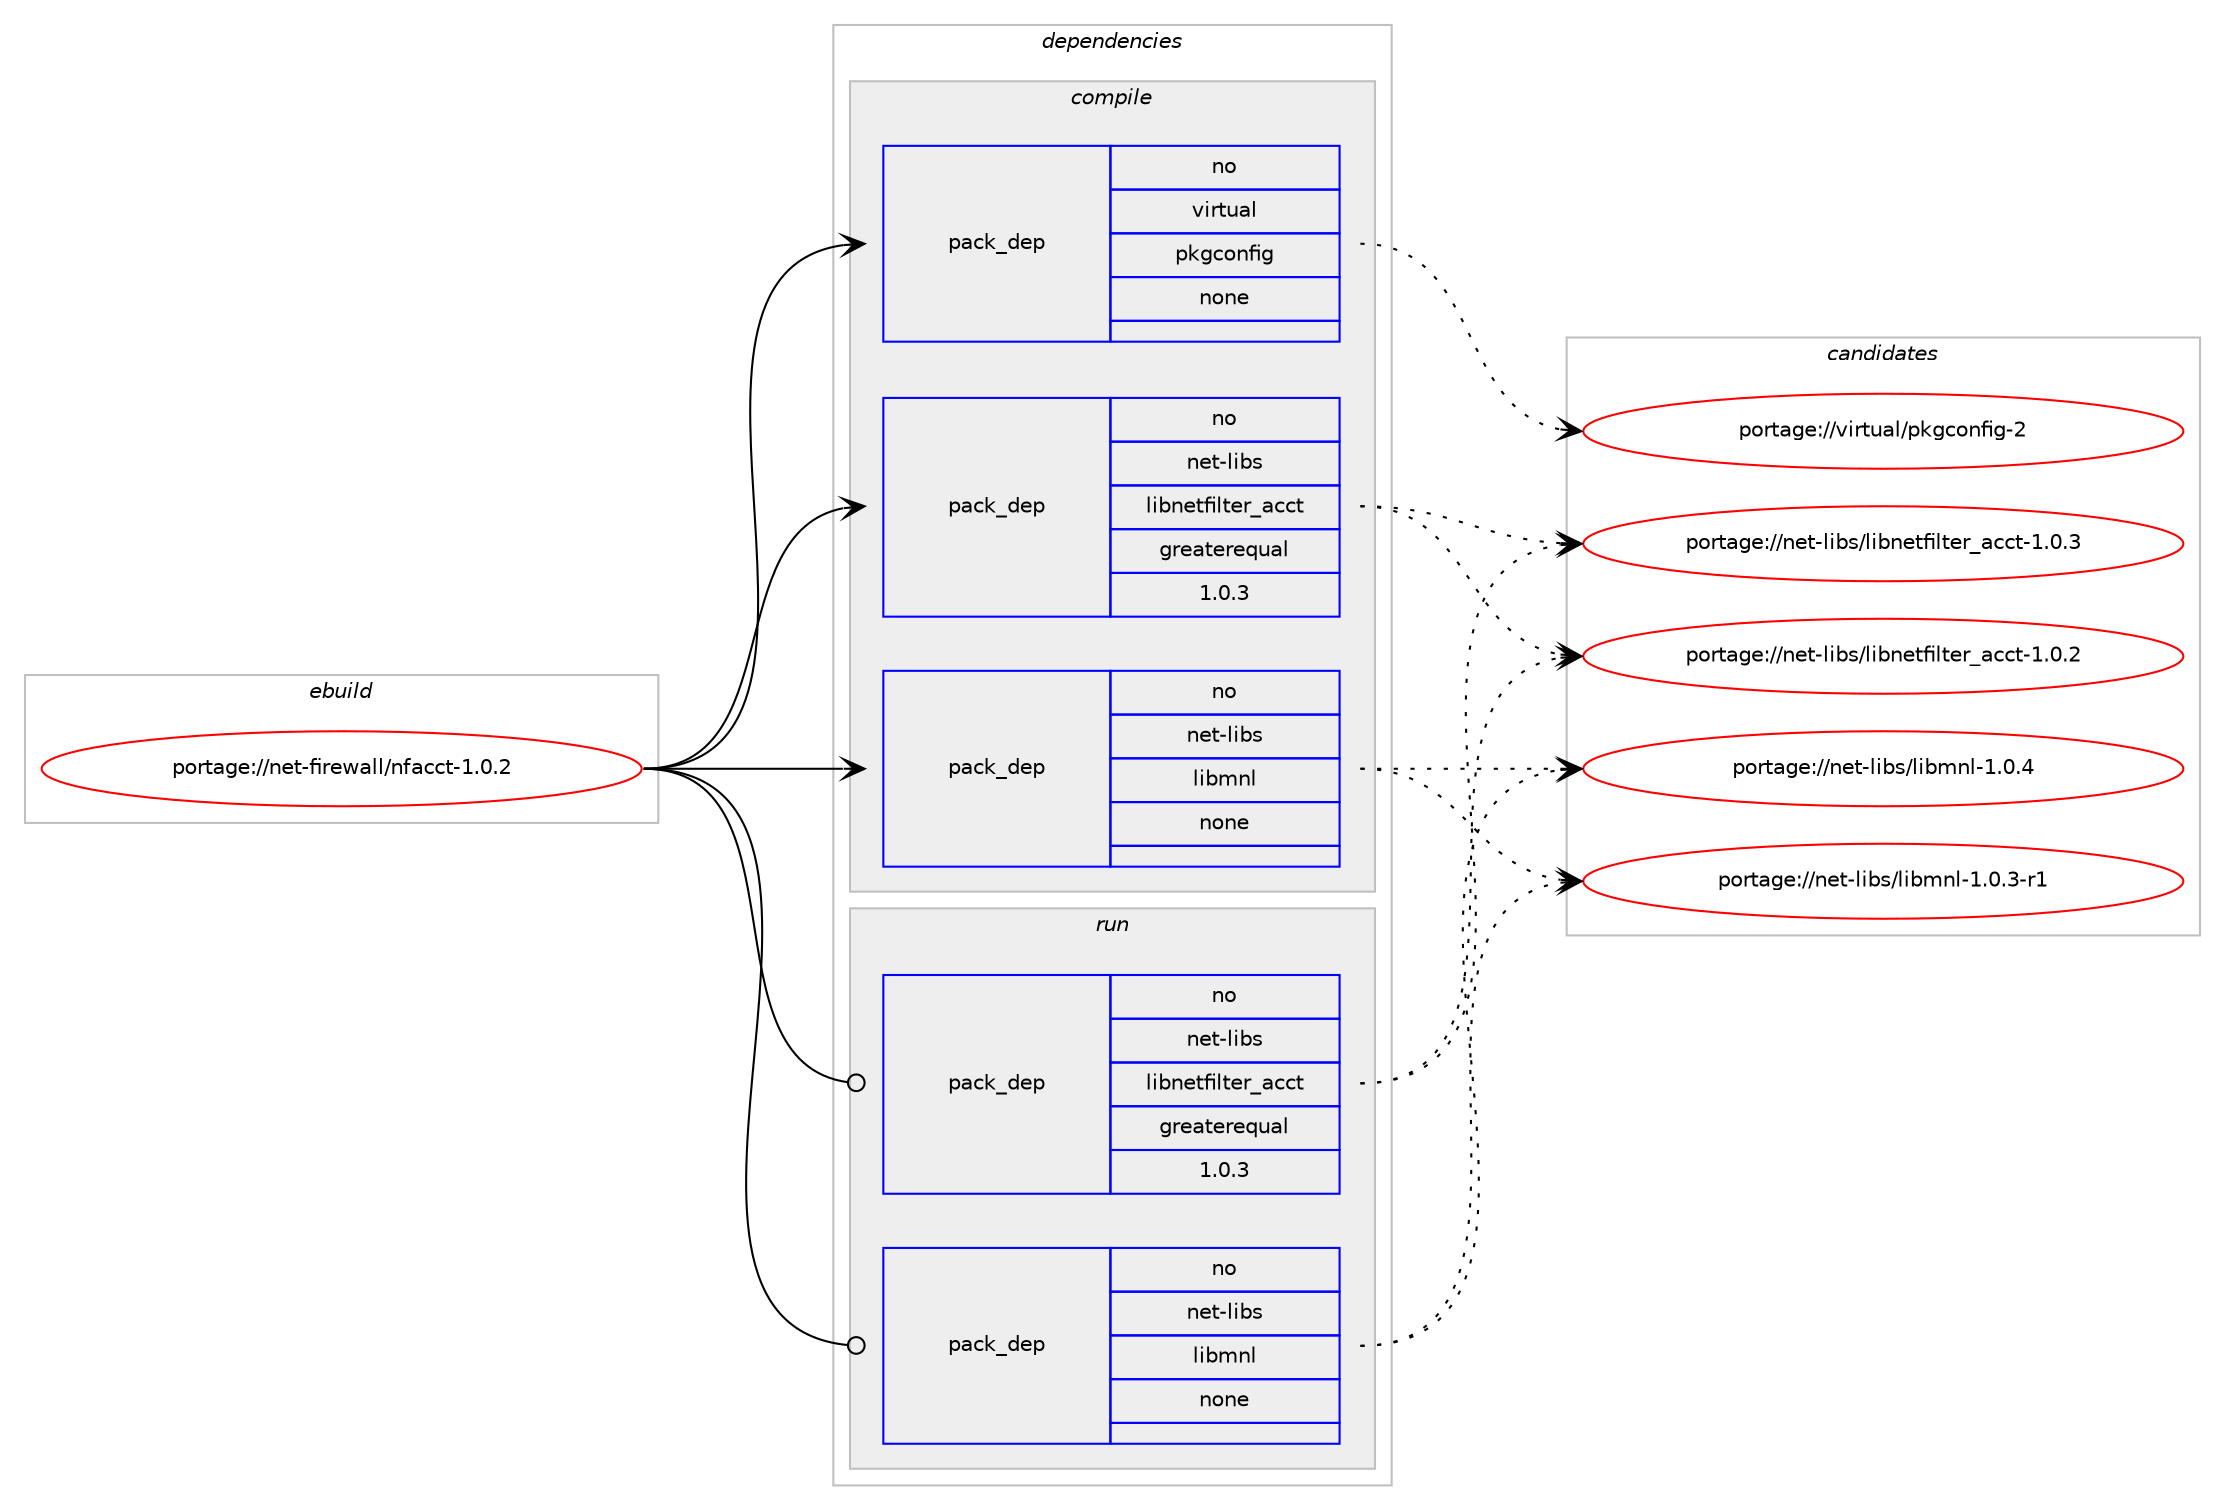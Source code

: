 digraph prolog {

# *************
# Graph options
# *************

newrank=true;
concentrate=true;
compound=true;
graph [rankdir=LR,fontname=Helvetica,fontsize=10,ranksep=1.5];#, ranksep=2.5, nodesep=0.2];
edge  [arrowhead=vee];
node  [fontname=Helvetica,fontsize=10];

# **********
# The ebuild
# **********

subgraph cluster_leftcol {
color=gray;
rank=same;
label=<<i>ebuild</i>>;
id [label="portage://net-firewall/nfacct-1.0.2", color=red, width=4, href="../net-firewall/nfacct-1.0.2.svg"];
}

# ****************
# The dependencies
# ****************

subgraph cluster_midcol {
color=gray;
label=<<i>dependencies</i>>;
subgraph cluster_compile {
fillcolor="#eeeeee";
style=filled;
label=<<i>compile</i>>;
subgraph pack4944 {
dependency6412 [label=<<TABLE BORDER="0" CELLBORDER="1" CELLSPACING="0" CELLPADDING="4" WIDTH="220"><TR><TD ROWSPAN="6" CELLPADDING="30">pack_dep</TD></TR><TR><TD WIDTH="110">no</TD></TR><TR><TD>net-libs</TD></TR><TR><TD>libmnl</TD></TR><TR><TD>none</TD></TR><TR><TD></TD></TR></TABLE>>, shape=none, color=blue];
}
id:e -> dependency6412:w [weight=20,style="solid",arrowhead="vee"];
subgraph pack4945 {
dependency6413 [label=<<TABLE BORDER="0" CELLBORDER="1" CELLSPACING="0" CELLPADDING="4" WIDTH="220"><TR><TD ROWSPAN="6" CELLPADDING="30">pack_dep</TD></TR><TR><TD WIDTH="110">no</TD></TR><TR><TD>net-libs</TD></TR><TR><TD>libnetfilter_acct</TD></TR><TR><TD>greaterequal</TD></TR><TR><TD>1.0.3</TD></TR></TABLE>>, shape=none, color=blue];
}
id:e -> dependency6413:w [weight=20,style="solid",arrowhead="vee"];
subgraph pack4946 {
dependency6414 [label=<<TABLE BORDER="0" CELLBORDER="1" CELLSPACING="0" CELLPADDING="4" WIDTH="220"><TR><TD ROWSPAN="6" CELLPADDING="30">pack_dep</TD></TR><TR><TD WIDTH="110">no</TD></TR><TR><TD>virtual</TD></TR><TR><TD>pkgconfig</TD></TR><TR><TD>none</TD></TR><TR><TD></TD></TR></TABLE>>, shape=none, color=blue];
}
id:e -> dependency6414:w [weight=20,style="solid",arrowhead="vee"];
}
subgraph cluster_compileandrun {
fillcolor="#eeeeee";
style=filled;
label=<<i>compile and run</i>>;
}
subgraph cluster_run {
fillcolor="#eeeeee";
style=filled;
label=<<i>run</i>>;
subgraph pack4947 {
dependency6415 [label=<<TABLE BORDER="0" CELLBORDER="1" CELLSPACING="0" CELLPADDING="4" WIDTH="220"><TR><TD ROWSPAN="6" CELLPADDING="30">pack_dep</TD></TR><TR><TD WIDTH="110">no</TD></TR><TR><TD>net-libs</TD></TR><TR><TD>libmnl</TD></TR><TR><TD>none</TD></TR><TR><TD></TD></TR></TABLE>>, shape=none, color=blue];
}
id:e -> dependency6415:w [weight=20,style="solid",arrowhead="odot"];
subgraph pack4948 {
dependency6416 [label=<<TABLE BORDER="0" CELLBORDER="1" CELLSPACING="0" CELLPADDING="4" WIDTH="220"><TR><TD ROWSPAN="6" CELLPADDING="30">pack_dep</TD></TR><TR><TD WIDTH="110">no</TD></TR><TR><TD>net-libs</TD></TR><TR><TD>libnetfilter_acct</TD></TR><TR><TD>greaterequal</TD></TR><TR><TD>1.0.3</TD></TR></TABLE>>, shape=none, color=blue];
}
id:e -> dependency6416:w [weight=20,style="solid",arrowhead="odot"];
}
}

# **************
# The candidates
# **************

subgraph cluster_choices {
rank=same;
color=gray;
label=<<i>candidates</i>>;

subgraph choice4944 {
color=black;
nodesep=1;
choice11010111645108105981154710810598109110108454946484652 [label="portage://net-libs/libmnl-1.0.4", color=red, width=4,href="../net-libs/libmnl-1.0.4.svg"];
choice110101116451081059811547108105981091101084549464846514511449 [label="portage://net-libs/libmnl-1.0.3-r1", color=red, width=4,href="../net-libs/libmnl-1.0.3-r1.svg"];
dependency6412:e -> choice11010111645108105981154710810598109110108454946484652:w [style=dotted,weight="100"];
dependency6412:e -> choice110101116451081059811547108105981091101084549464846514511449:w [style=dotted,weight="100"];
}
subgraph choice4945 {
color=black;
nodesep=1;
choice1101011164510810598115471081059811010111610210510811610111495979999116454946484651 [label="portage://net-libs/libnetfilter_acct-1.0.3", color=red, width=4,href="../net-libs/libnetfilter_acct-1.0.3.svg"];
choice1101011164510810598115471081059811010111610210510811610111495979999116454946484650 [label="portage://net-libs/libnetfilter_acct-1.0.2", color=red, width=4,href="../net-libs/libnetfilter_acct-1.0.2.svg"];
dependency6413:e -> choice1101011164510810598115471081059811010111610210510811610111495979999116454946484651:w [style=dotted,weight="100"];
dependency6413:e -> choice1101011164510810598115471081059811010111610210510811610111495979999116454946484650:w [style=dotted,weight="100"];
}
subgraph choice4946 {
color=black;
nodesep=1;
choice1181051141161179710847112107103991111101021051034550 [label="portage://virtual/pkgconfig-2", color=red, width=4,href="../virtual/pkgconfig-2.svg"];
dependency6414:e -> choice1181051141161179710847112107103991111101021051034550:w [style=dotted,weight="100"];
}
subgraph choice4947 {
color=black;
nodesep=1;
choice11010111645108105981154710810598109110108454946484652 [label="portage://net-libs/libmnl-1.0.4", color=red, width=4,href="../net-libs/libmnl-1.0.4.svg"];
choice110101116451081059811547108105981091101084549464846514511449 [label="portage://net-libs/libmnl-1.0.3-r1", color=red, width=4,href="../net-libs/libmnl-1.0.3-r1.svg"];
dependency6415:e -> choice11010111645108105981154710810598109110108454946484652:w [style=dotted,weight="100"];
dependency6415:e -> choice110101116451081059811547108105981091101084549464846514511449:w [style=dotted,weight="100"];
}
subgraph choice4948 {
color=black;
nodesep=1;
choice1101011164510810598115471081059811010111610210510811610111495979999116454946484651 [label="portage://net-libs/libnetfilter_acct-1.0.3", color=red, width=4,href="../net-libs/libnetfilter_acct-1.0.3.svg"];
choice1101011164510810598115471081059811010111610210510811610111495979999116454946484650 [label="portage://net-libs/libnetfilter_acct-1.0.2", color=red, width=4,href="../net-libs/libnetfilter_acct-1.0.2.svg"];
dependency6416:e -> choice1101011164510810598115471081059811010111610210510811610111495979999116454946484651:w [style=dotted,weight="100"];
dependency6416:e -> choice1101011164510810598115471081059811010111610210510811610111495979999116454946484650:w [style=dotted,weight="100"];
}
}

}
